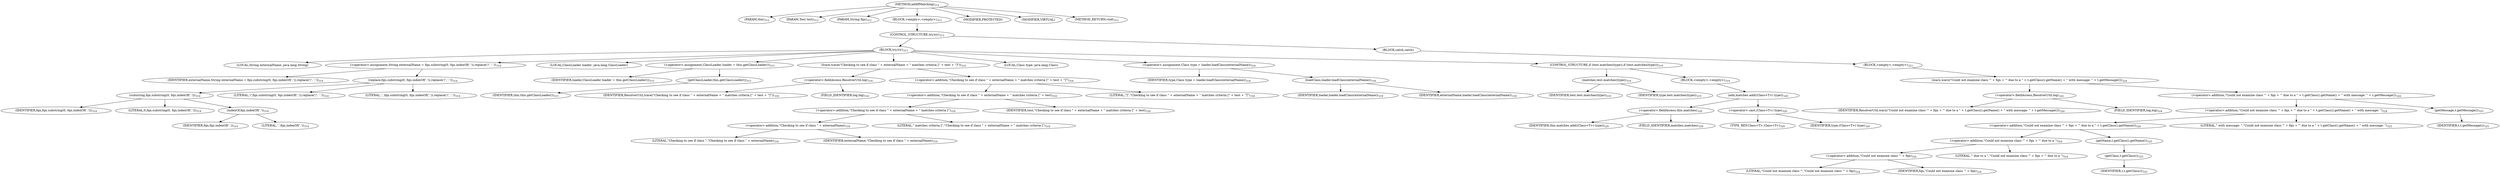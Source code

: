 digraph "addIfMatching" {  
"574" [label = <(METHOD,addIfMatching)<SUB>312</SUB>> ]
"63" [label = <(PARAM,this)<SUB>312</SUB>> ]
"575" [label = <(PARAM,Test test)<SUB>312</SUB>> ]
"576" [label = <(PARAM,String fqn)<SUB>312</SUB>> ]
"577" [label = <(BLOCK,&lt;empty&gt;,&lt;empty&gt;)<SUB>312</SUB>> ]
"578" [label = <(CONTROL_STRUCTURE,try,try)<SUB>313</SUB>> ]
"579" [label = <(BLOCK,try,try)<SUB>313</SUB>> ]
"580" [label = <(LOCAL,String externalName: java.lang.String)> ]
"581" [label = <(&lt;operator&gt;.assignment,String externalName = fqn.substring(0, fqn.indexOf('.')).replace('/', '.'))<SUB>314</SUB>> ]
"582" [label = <(IDENTIFIER,externalName,String externalName = fqn.substring(0, fqn.indexOf('.')).replace('/', '.'))<SUB>314</SUB>> ]
"583" [label = <(replace,fqn.substring(0, fqn.indexOf('.')).replace('/', '.'))<SUB>314</SUB>> ]
"584" [label = <(substring,fqn.substring(0, fqn.indexOf('.')))<SUB>314</SUB>> ]
"585" [label = <(IDENTIFIER,fqn,fqn.substring(0, fqn.indexOf('.')))<SUB>314</SUB>> ]
"586" [label = <(LITERAL,0,fqn.substring(0, fqn.indexOf('.')))<SUB>314</SUB>> ]
"587" [label = <(indexOf,fqn.indexOf('.'))<SUB>314</SUB>> ]
"588" [label = <(IDENTIFIER,fqn,fqn.indexOf('.'))<SUB>314</SUB>> ]
"589" [label = <(LITERAL,'.',fqn.indexOf('.'))<SUB>314</SUB>> ]
"590" [label = <(LITERAL,'/',fqn.substring(0, fqn.indexOf('.')).replace('/', '.'))<SUB>314</SUB>> ]
"591" [label = <(LITERAL,'.',fqn.substring(0, fqn.indexOf('.')).replace('/', '.'))<SUB>314</SUB>> ]
"592" [label = <(LOCAL,ClassLoader loader: java.lang.ClassLoader)> ]
"593" [label = <(&lt;operator&gt;.assignment,ClassLoader loader = this.getClassLoader())<SUB>315</SUB>> ]
"594" [label = <(IDENTIFIER,loader,ClassLoader loader = this.getClassLoader())<SUB>315</SUB>> ]
"595" [label = <(getClassLoader,this.getClassLoader())<SUB>315</SUB>> ]
"62" [label = <(IDENTIFIER,this,this.getClassLoader())<SUB>315</SUB>> ]
"596" [label = <(trace,trace(&quot;Checking to see if class &quot; + externalName + &quot; matches criteria [&quot; + test + &quot;]&quot;))<SUB>316</SUB>> ]
"597" [label = <(&lt;operator&gt;.fieldAccess,ResolverUtil.log)<SUB>316</SUB>> ]
"598" [label = <(IDENTIFIER,ResolverUtil,trace(&quot;Checking to see if class &quot; + externalName + &quot; matches criteria [&quot; + test + &quot;]&quot;))<SUB>316</SUB>> ]
"599" [label = <(FIELD_IDENTIFIER,log,log)<SUB>316</SUB>> ]
"600" [label = <(&lt;operator&gt;.addition,&quot;Checking to see if class &quot; + externalName + &quot; matches criteria [&quot; + test + &quot;]&quot;)<SUB>316</SUB>> ]
"601" [label = <(&lt;operator&gt;.addition,&quot;Checking to see if class &quot; + externalName + &quot; matches criteria [&quot; + test)<SUB>316</SUB>> ]
"602" [label = <(&lt;operator&gt;.addition,&quot;Checking to see if class &quot; + externalName + &quot; matches criteria [&quot;)<SUB>316</SUB>> ]
"603" [label = <(&lt;operator&gt;.addition,&quot;Checking to see if class &quot; + externalName)<SUB>316</SUB>> ]
"604" [label = <(LITERAL,&quot;Checking to see if class &quot;,&quot;Checking to see if class &quot; + externalName)<SUB>316</SUB>> ]
"605" [label = <(IDENTIFIER,externalName,&quot;Checking to see if class &quot; + externalName)<SUB>316</SUB>> ]
"606" [label = <(LITERAL,&quot; matches criteria [&quot;,&quot;Checking to see if class &quot; + externalName + &quot; matches criteria [&quot;)<SUB>316</SUB>> ]
"607" [label = <(IDENTIFIER,test,&quot;Checking to see if class &quot; + externalName + &quot; matches criteria [&quot; + test)<SUB>316</SUB>> ]
"608" [label = <(LITERAL,&quot;]&quot;,&quot;Checking to see if class &quot; + externalName + &quot; matches criteria [&quot; + test + &quot;]&quot;)<SUB>316</SUB>> ]
"609" [label = <(LOCAL,Class type: java.lang.Class)> ]
"610" [label = <(&lt;operator&gt;.assignment,Class type = loader.loadClass(externalName))<SUB>318</SUB>> ]
"611" [label = <(IDENTIFIER,type,Class type = loader.loadClass(externalName))<SUB>318</SUB>> ]
"612" [label = <(loadClass,loader.loadClass(externalName))<SUB>318</SUB>> ]
"613" [label = <(IDENTIFIER,loader,loader.loadClass(externalName))<SUB>318</SUB>> ]
"614" [label = <(IDENTIFIER,externalName,loader.loadClass(externalName))<SUB>318</SUB>> ]
"615" [label = <(CONTROL_STRUCTURE,if (test.matches(type)),if (test.matches(type)))<SUB>319</SUB>> ]
"616" [label = <(matches,test.matches(type))<SUB>319</SUB>> ]
"617" [label = <(IDENTIFIER,test,test.matches(type))<SUB>319</SUB>> ]
"618" [label = <(IDENTIFIER,type,test.matches(type))<SUB>319</SUB>> ]
"619" [label = <(BLOCK,&lt;empty&gt;,&lt;empty&gt;)<SUB>319</SUB>> ]
"620" [label = <(add,matches.add((Class&lt;T&gt;) type))<SUB>320</SUB>> ]
"621" [label = <(&lt;operator&gt;.fieldAccess,this.matches)<SUB>320</SUB>> ]
"622" [label = <(IDENTIFIER,this,matches.add((Class&lt;T&gt;) type))<SUB>320</SUB>> ]
"623" [label = <(FIELD_IDENTIFIER,matches,matches)<SUB>320</SUB>> ]
"624" [label = <(&lt;operator&gt;.cast,(Class&lt;T&gt;) type)<SUB>320</SUB>> ]
"625" [label = <(TYPE_REF,Class&lt;T&gt;,Class&lt;T&gt;)<SUB>320</SUB>> ]
"626" [label = <(IDENTIFIER,type,(Class&lt;T&gt;) type)<SUB>320</SUB>> ]
"627" [label = <(BLOCK,catch,catch)> ]
"628" [label = <(BLOCK,&lt;empty&gt;,&lt;empty&gt;)<SUB>323</SUB>> ]
"629" [label = <(warn,warn(&quot;Could not examine class '&quot; + fqn + &quot;' due to a &quot; + t.getClass().getName() + &quot; with message: &quot; + t.getMessage()))<SUB>324</SUB>> ]
"630" [label = <(&lt;operator&gt;.fieldAccess,ResolverUtil.log)<SUB>324</SUB>> ]
"631" [label = <(IDENTIFIER,ResolverUtil,warn(&quot;Could not examine class '&quot; + fqn + &quot;' due to a &quot; + t.getClass().getName() + &quot; with message: &quot; + t.getMessage()))<SUB>324</SUB>> ]
"632" [label = <(FIELD_IDENTIFIER,log,log)<SUB>324</SUB>> ]
"633" [label = <(&lt;operator&gt;.addition,&quot;Could not examine class '&quot; + fqn + &quot;' due to a &quot; + t.getClass().getName() + &quot; with message: &quot; + t.getMessage())<SUB>324</SUB>> ]
"634" [label = <(&lt;operator&gt;.addition,&quot;Could not examine class '&quot; + fqn + &quot;' due to a &quot; + t.getClass().getName() + &quot; with message: &quot;)<SUB>324</SUB>> ]
"635" [label = <(&lt;operator&gt;.addition,&quot;Could not examine class '&quot; + fqn + &quot;' due to a &quot; + t.getClass().getName())<SUB>324</SUB>> ]
"636" [label = <(&lt;operator&gt;.addition,&quot;Could not examine class '&quot; + fqn + &quot;' due to a &quot;)<SUB>324</SUB>> ]
"637" [label = <(&lt;operator&gt;.addition,&quot;Could not examine class '&quot; + fqn)<SUB>324</SUB>> ]
"638" [label = <(LITERAL,&quot;Could not examine class '&quot;,&quot;Could not examine class '&quot; + fqn)<SUB>324</SUB>> ]
"639" [label = <(IDENTIFIER,fqn,&quot;Could not examine class '&quot; + fqn)<SUB>324</SUB>> ]
"640" [label = <(LITERAL,&quot;' due to a &quot;,&quot;Could not examine class '&quot; + fqn + &quot;' due to a &quot;)<SUB>324</SUB>> ]
"641" [label = <(getName,t.getClass().getName())<SUB>325</SUB>> ]
"642" [label = <(getClass,t.getClass())<SUB>325</SUB>> ]
"643" [label = <(IDENTIFIER,t,t.getClass())<SUB>325</SUB>> ]
"644" [label = <(LITERAL,&quot; with message: &quot;,&quot;Could not examine class '&quot; + fqn + &quot;' due to a &quot; + t.getClass().getName() + &quot; with message: &quot;)<SUB>325</SUB>> ]
"645" [label = <(getMessage,t.getMessage())<SUB>325</SUB>> ]
"646" [label = <(IDENTIFIER,t,t.getMessage())<SUB>325</SUB>> ]
"647" [label = <(MODIFIER,PROTECTED)> ]
"648" [label = <(MODIFIER,VIRTUAL)> ]
"649" [label = <(METHOD_RETURN,void)<SUB>312</SUB>> ]
  "574" -> "63" 
  "574" -> "575" 
  "574" -> "576" 
  "574" -> "577" 
  "574" -> "647" 
  "574" -> "648" 
  "574" -> "649" 
  "577" -> "578" 
  "578" -> "579" 
  "578" -> "627" 
  "579" -> "580" 
  "579" -> "581" 
  "579" -> "592" 
  "579" -> "593" 
  "579" -> "596" 
  "579" -> "609" 
  "579" -> "610" 
  "579" -> "615" 
  "581" -> "582" 
  "581" -> "583" 
  "583" -> "584" 
  "583" -> "590" 
  "583" -> "591" 
  "584" -> "585" 
  "584" -> "586" 
  "584" -> "587" 
  "587" -> "588" 
  "587" -> "589" 
  "593" -> "594" 
  "593" -> "595" 
  "595" -> "62" 
  "596" -> "597" 
  "596" -> "600" 
  "597" -> "598" 
  "597" -> "599" 
  "600" -> "601" 
  "600" -> "608" 
  "601" -> "602" 
  "601" -> "607" 
  "602" -> "603" 
  "602" -> "606" 
  "603" -> "604" 
  "603" -> "605" 
  "610" -> "611" 
  "610" -> "612" 
  "612" -> "613" 
  "612" -> "614" 
  "615" -> "616" 
  "615" -> "619" 
  "616" -> "617" 
  "616" -> "618" 
  "619" -> "620" 
  "620" -> "621" 
  "620" -> "624" 
  "621" -> "622" 
  "621" -> "623" 
  "624" -> "625" 
  "624" -> "626" 
  "627" -> "628" 
  "628" -> "629" 
  "629" -> "630" 
  "629" -> "633" 
  "630" -> "631" 
  "630" -> "632" 
  "633" -> "634" 
  "633" -> "645" 
  "634" -> "635" 
  "634" -> "644" 
  "635" -> "636" 
  "635" -> "641" 
  "636" -> "637" 
  "636" -> "640" 
  "637" -> "638" 
  "637" -> "639" 
  "641" -> "642" 
  "642" -> "643" 
  "645" -> "646" 
}
